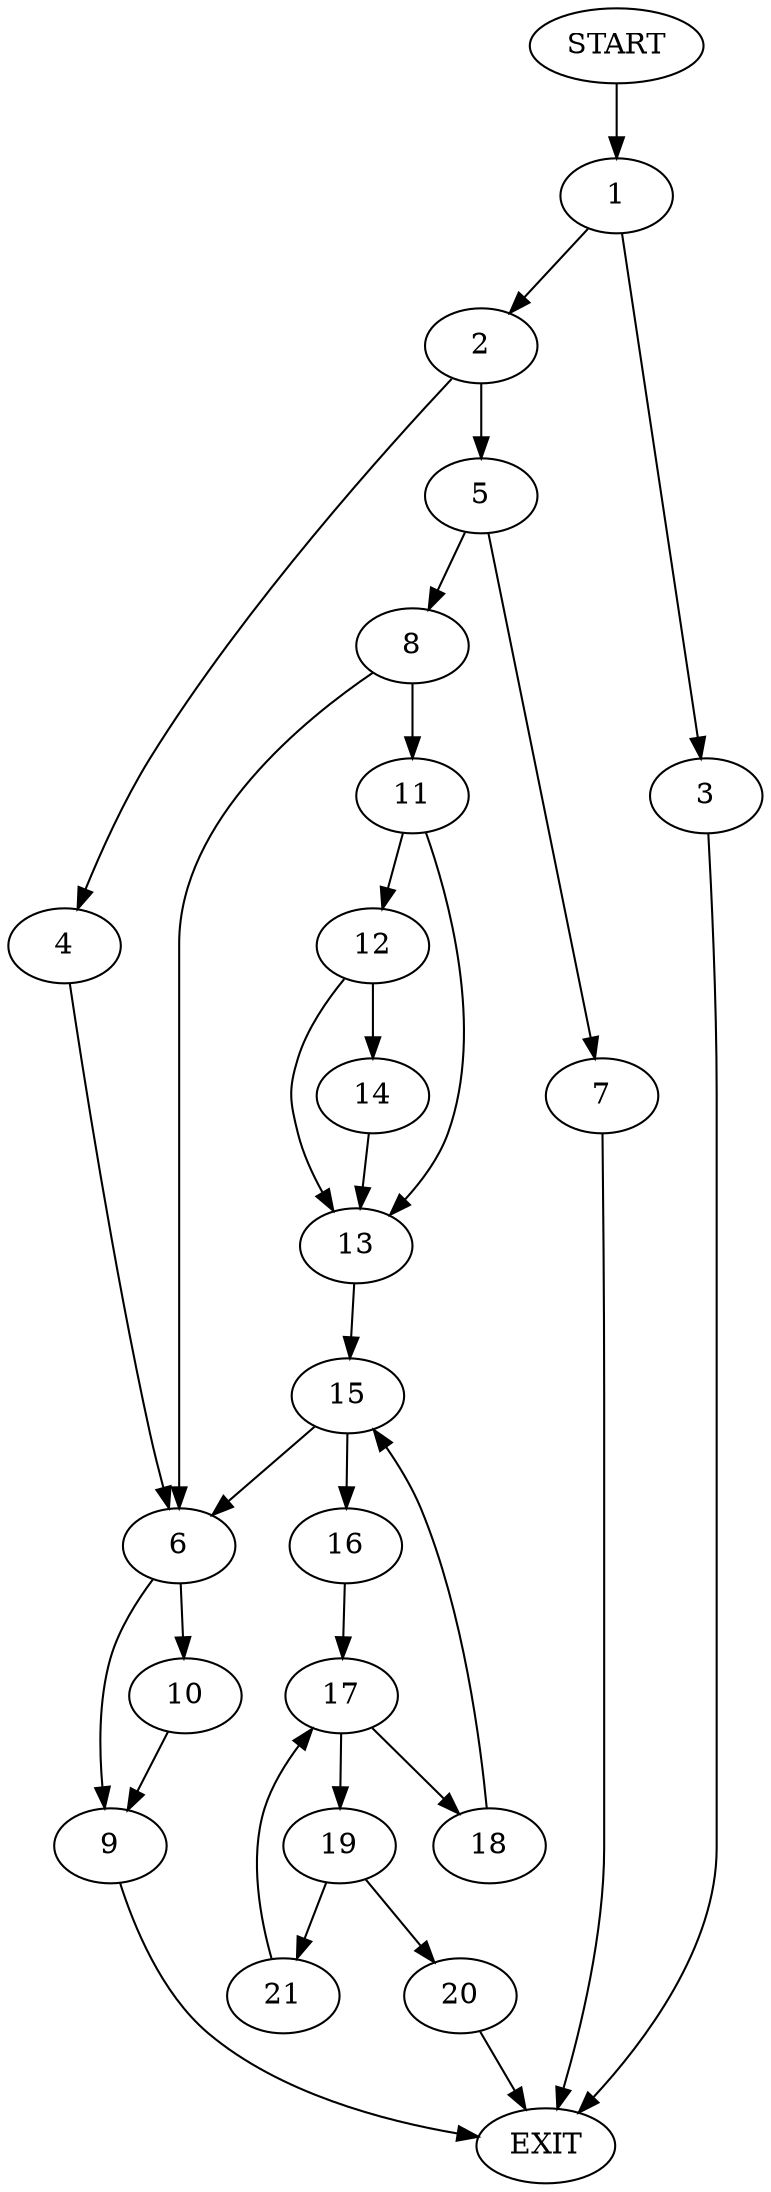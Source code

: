 digraph {
0 [label="START"]
22 [label="EXIT"]
0 -> 1
1 -> 2
1 -> 3
2 -> 4
2 -> 5
3 -> 22
4 -> 6
5 -> 7
5 -> 8
6 -> 9
6 -> 10
7 -> 22
8 -> 6
8 -> 11
11 -> 12
11 -> 13
12 -> 13
12 -> 14
13 -> 15
14 -> 13
15 -> 6
15 -> 16
16 -> 17
17 -> 18
17 -> 19
19 -> 20
19 -> 21
18 -> 15
21 -> 17
20 -> 22
10 -> 9
9 -> 22
}
